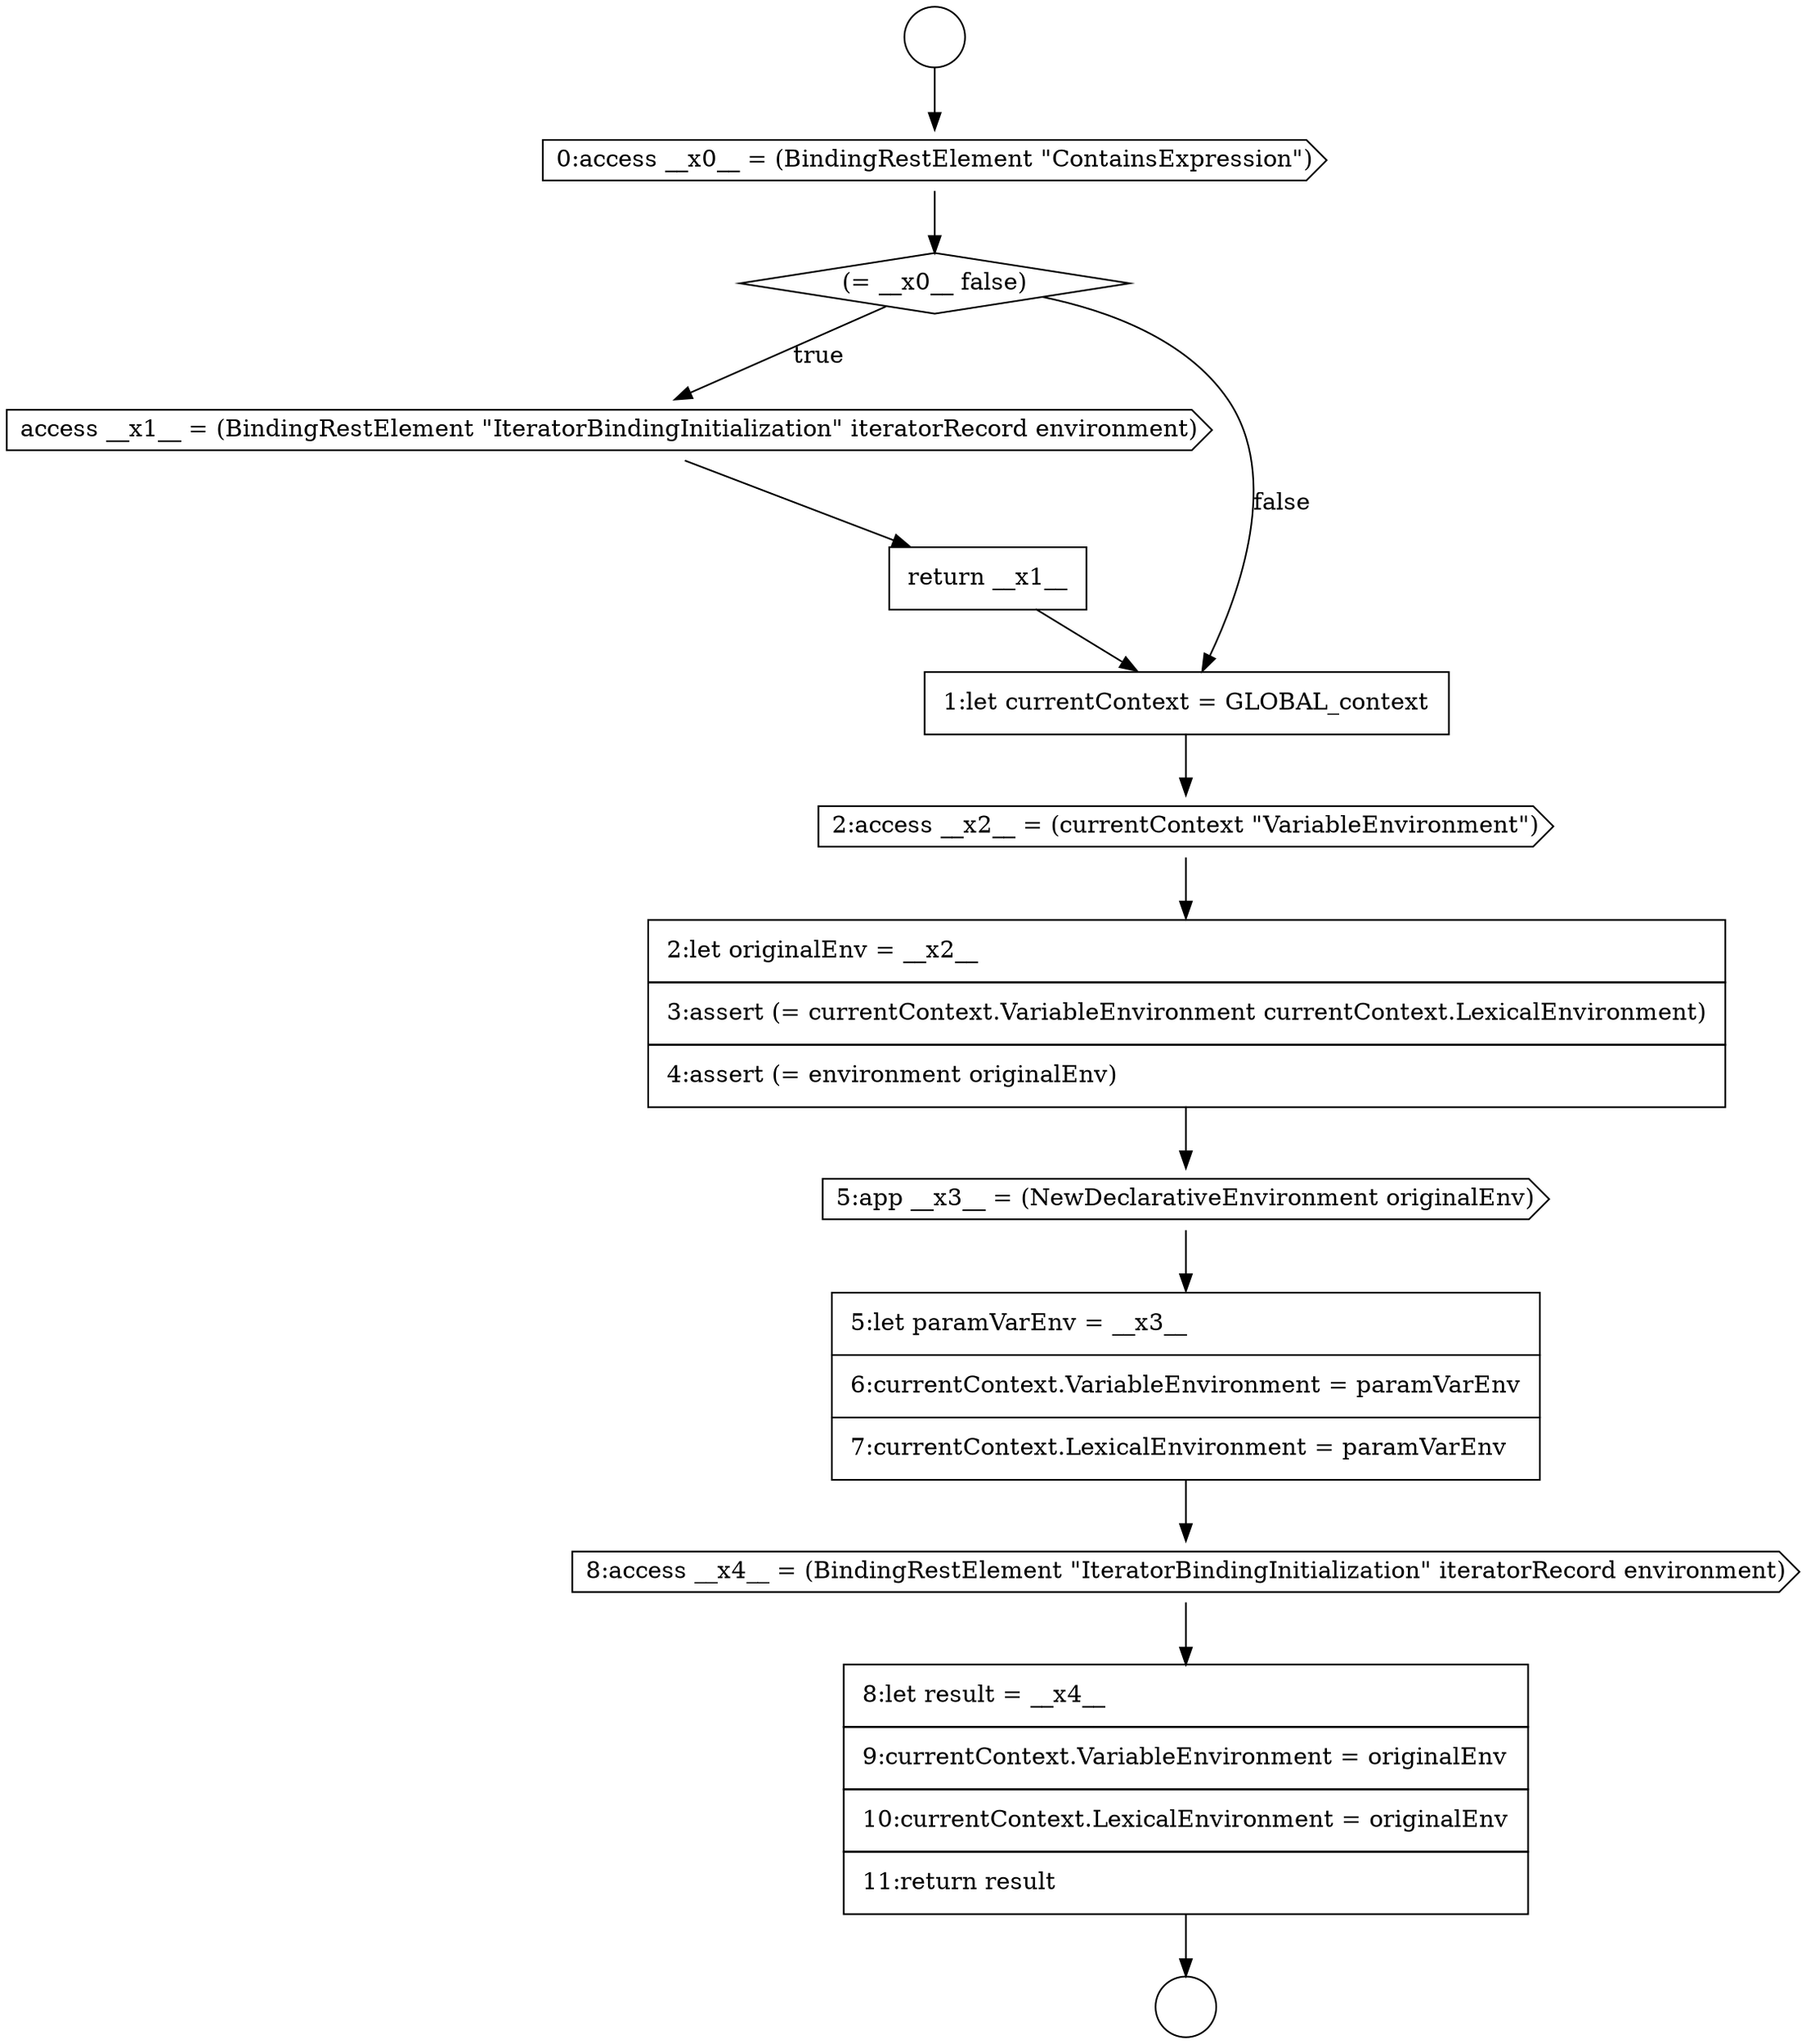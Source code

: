 digraph {
  node7798 [shape=none, margin=0, label=<<font color="black">
    <table border="0" cellborder="1" cellspacing="0" cellpadding="10">
      <tr><td align="left">5:let paramVarEnv = __x3__</td></tr>
      <tr><td align="left">6:currentContext.VariableEnvironment = paramVarEnv</td></tr>
      <tr><td align="left">7:currentContext.LexicalEnvironment = paramVarEnv</td></tr>
    </table>
  </font>> color="black" fillcolor="white" style=filled]
  node7793 [shape=none, margin=0, label=<<font color="black">
    <table border="0" cellborder="1" cellspacing="0" cellpadding="10">
      <tr><td align="left">return __x1__</td></tr>
    </table>
  </font>> color="black" fillcolor="white" style=filled]
  node7790 [shape=cds, label=<<font color="black">0:access __x0__ = (BindingRestElement &quot;ContainsExpression&quot;)</font>> color="black" fillcolor="white" style=filled]
  node7792 [shape=cds, label=<<font color="black">access __x1__ = (BindingRestElement &quot;IteratorBindingInitialization&quot; iteratorRecord environment)</font>> color="black" fillcolor="white" style=filled]
  node7794 [shape=none, margin=0, label=<<font color="black">
    <table border="0" cellborder="1" cellspacing="0" cellpadding="10">
      <tr><td align="left">1:let currentContext = GLOBAL_context</td></tr>
    </table>
  </font>> color="black" fillcolor="white" style=filled]
  node7799 [shape=cds, label=<<font color="black">8:access __x4__ = (BindingRestElement &quot;IteratorBindingInitialization&quot; iteratorRecord environment)</font>> color="black" fillcolor="white" style=filled]
  node7789 [shape=circle label=" " color="black" fillcolor="white" style=filled]
  node7788 [shape=circle label=" " color="black" fillcolor="white" style=filled]
  node7796 [shape=none, margin=0, label=<<font color="black">
    <table border="0" cellborder="1" cellspacing="0" cellpadding="10">
      <tr><td align="left">2:let originalEnv = __x2__</td></tr>
      <tr><td align="left">3:assert (= currentContext.VariableEnvironment currentContext.LexicalEnvironment)</td></tr>
      <tr><td align="left">4:assert (= environment originalEnv)</td></tr>
    </table>
  </font>> color="black" fillcolor="white" style=filled]
  node7797 [shape=cds, label=<<font color="black">5:app __x3__ = (NewDeclarativeEnvironment originalEnv)</font>> color="black" fillcolor="white" style=filled]
  node7791 [shape=diamond, label=<<font color="black">(= __x0__ false)</font>> color="black" fillcolor="white" style=filled]
  node7795 [shape=cds, label=<<font color="black">2:access __x2__ = (currentContext &quot;VariableEnvironment&quot;)</font>> color="black" fillcolor="white" style=filled]
  node7800 [shape=none, margin=0, label=<<font color="black">
    <table border="0" cellborder="1" cellspacing="0" cellpadding="10">
      <tr><td align="left">8:let result = __x4__</td></tr>
      <tr><td align="left">9:currentContext.VariableEnvironment = originalEnv</td></tr>
      <tr><td align="left">10:currentContext.LexicalEnvironment = originalEnv</td></tr>
      <tr><td align="left">11:return result</td></tr>
    </table>
  </font>> color="black" fillcolor="white" style=filled]
  node7792 -> node7793 [ color="black"]
  node7794 -> node7795 [ color="black"]
  node7796 -> node7797 [ color="black"]
  node7790 -> node7791 [ color="black"]
  node7798 -> node7799 [ color="black"]
  node7791 -> node7792 [label=<<font color="black">true</font>> color="black"]
  node7791 -> node7794 [label=<<font color="black">false</font>> color="black"]
  node7797 -> node7798 [ color="black"]
  node7799 -> node7800 [ color="black"]
  node7788 -> node7790 [ color="black"]
  node7795 -> node7796 [ color="black"]
  node7800 -> node7789 [ color="black"]
  node7793 -> node7794 [ color="black"]
}
